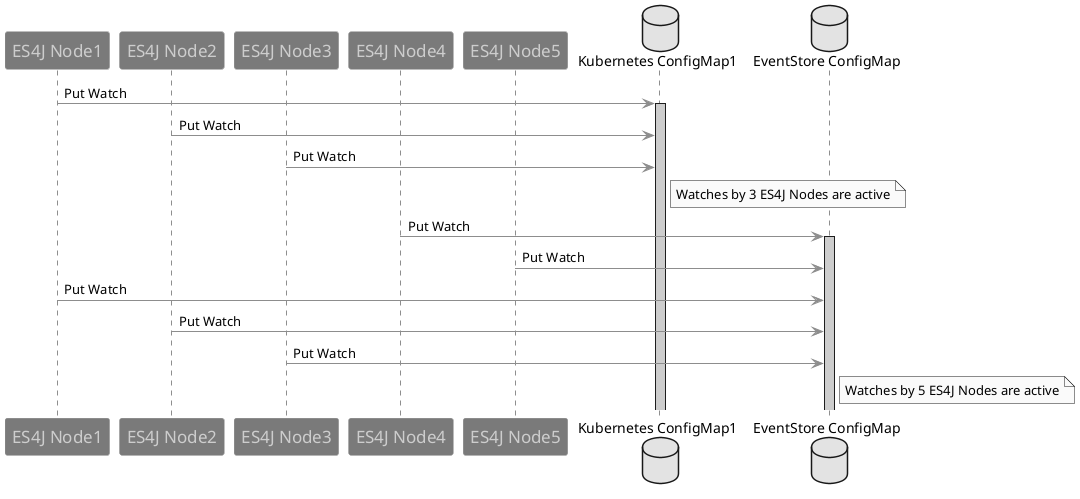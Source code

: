@startuml

skinparam sequence {
    ArrowColor DeepSkyBlue
    ActorBorderColor DeepSkyBlue
    LifeLineBorderColor blue
    LifeLineBackgroundColor #A9DCDF
    ParticipantBorderColor DeepSkyBlue
    ParticipantBackgroundColor DodgerBlue
    ParticipantFontName Impact
    ParticipantFontSize 17
    ParticipantFontColor #A9DCDF
    ActorBackgroundColor aqua
    ActorFontColor DeepSkyBlue
    ActorFontSize 17
    ActorFontName Aapex
    NoteBackgroundColor wheat
    NoteBorderColor sienna
    NoteFontColor black
}
!define DEFAULT_MONO_FONT_SIZE 14

skinparam monochrome true

participant "ES4J Node1" as A
participant "ES4J Node2" as B
participant "ES4J Node3" as C
participant "ES4J Node4" as E
participant "ES4J Node5" as F
database "Kubernetes ConfigMap1" as D
database "EventStore ConfigMap" as G

A -> D: Put Watch
activate D
B -> D: Put Watch
C -> D: Put Watch
note right of D: Watches by 3 ES4J Nodes are active

E -> G: Put Watch
activate G
F -> G: Put Watch
A -> G: Put Watch
B -> G: Put Watch
C -> G: Put Watch
note right of G: Watches by 5 ES4J Nodes are active

@enduml
